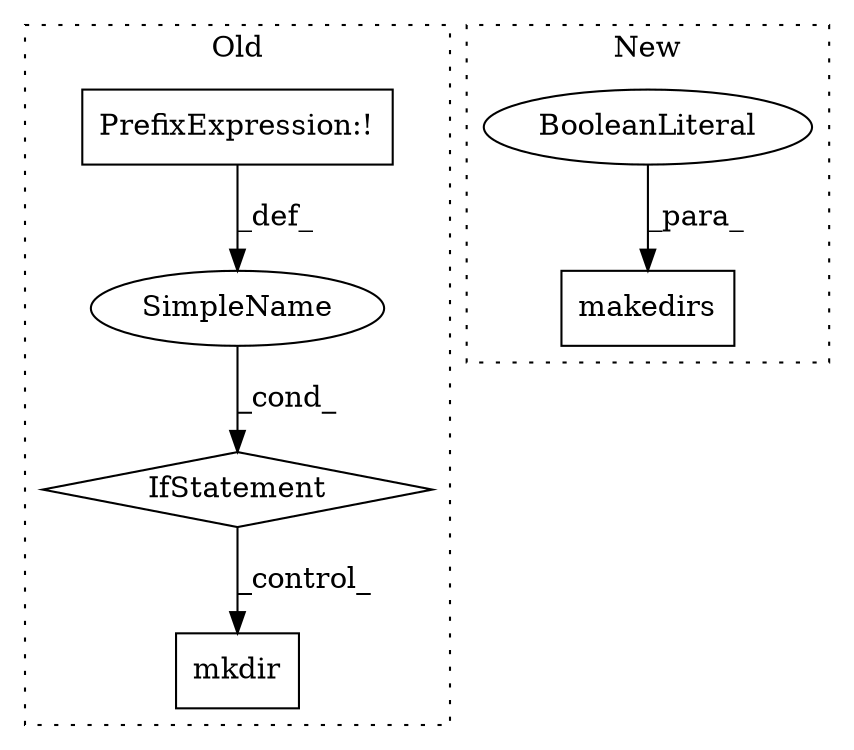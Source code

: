 digraph G {
subgraph cluster0 {
1 [label="mkdir" a="32" s="721,736" l="6,1" shape="box"];
3 [label="IfStatement" a="25" s="678,708" l="4,2" shape="diamond"];
4 [label="SimpleName" a="42" s="" l="" shape="ellipse"];
5 [label="PrefixExpression:!" a="38" s="682" l="1" shape="box"];
label = "Old";
style="dotted";
}
subgraph cluster1 {
2 [label="makedirs" a="32" s="668,691" l="9,1" shape="box"];
6 [label="BooleanLiteral" a="9" s="687" l="4" shape="ellipse"];
label = "New";
style="dotted";
}
3 -> 1 [label="_control_"];
4 -> 3 [label="_cond_"];
5 -> 4 [label="_def_"];
6 -> 2 [label="_para_"];
}